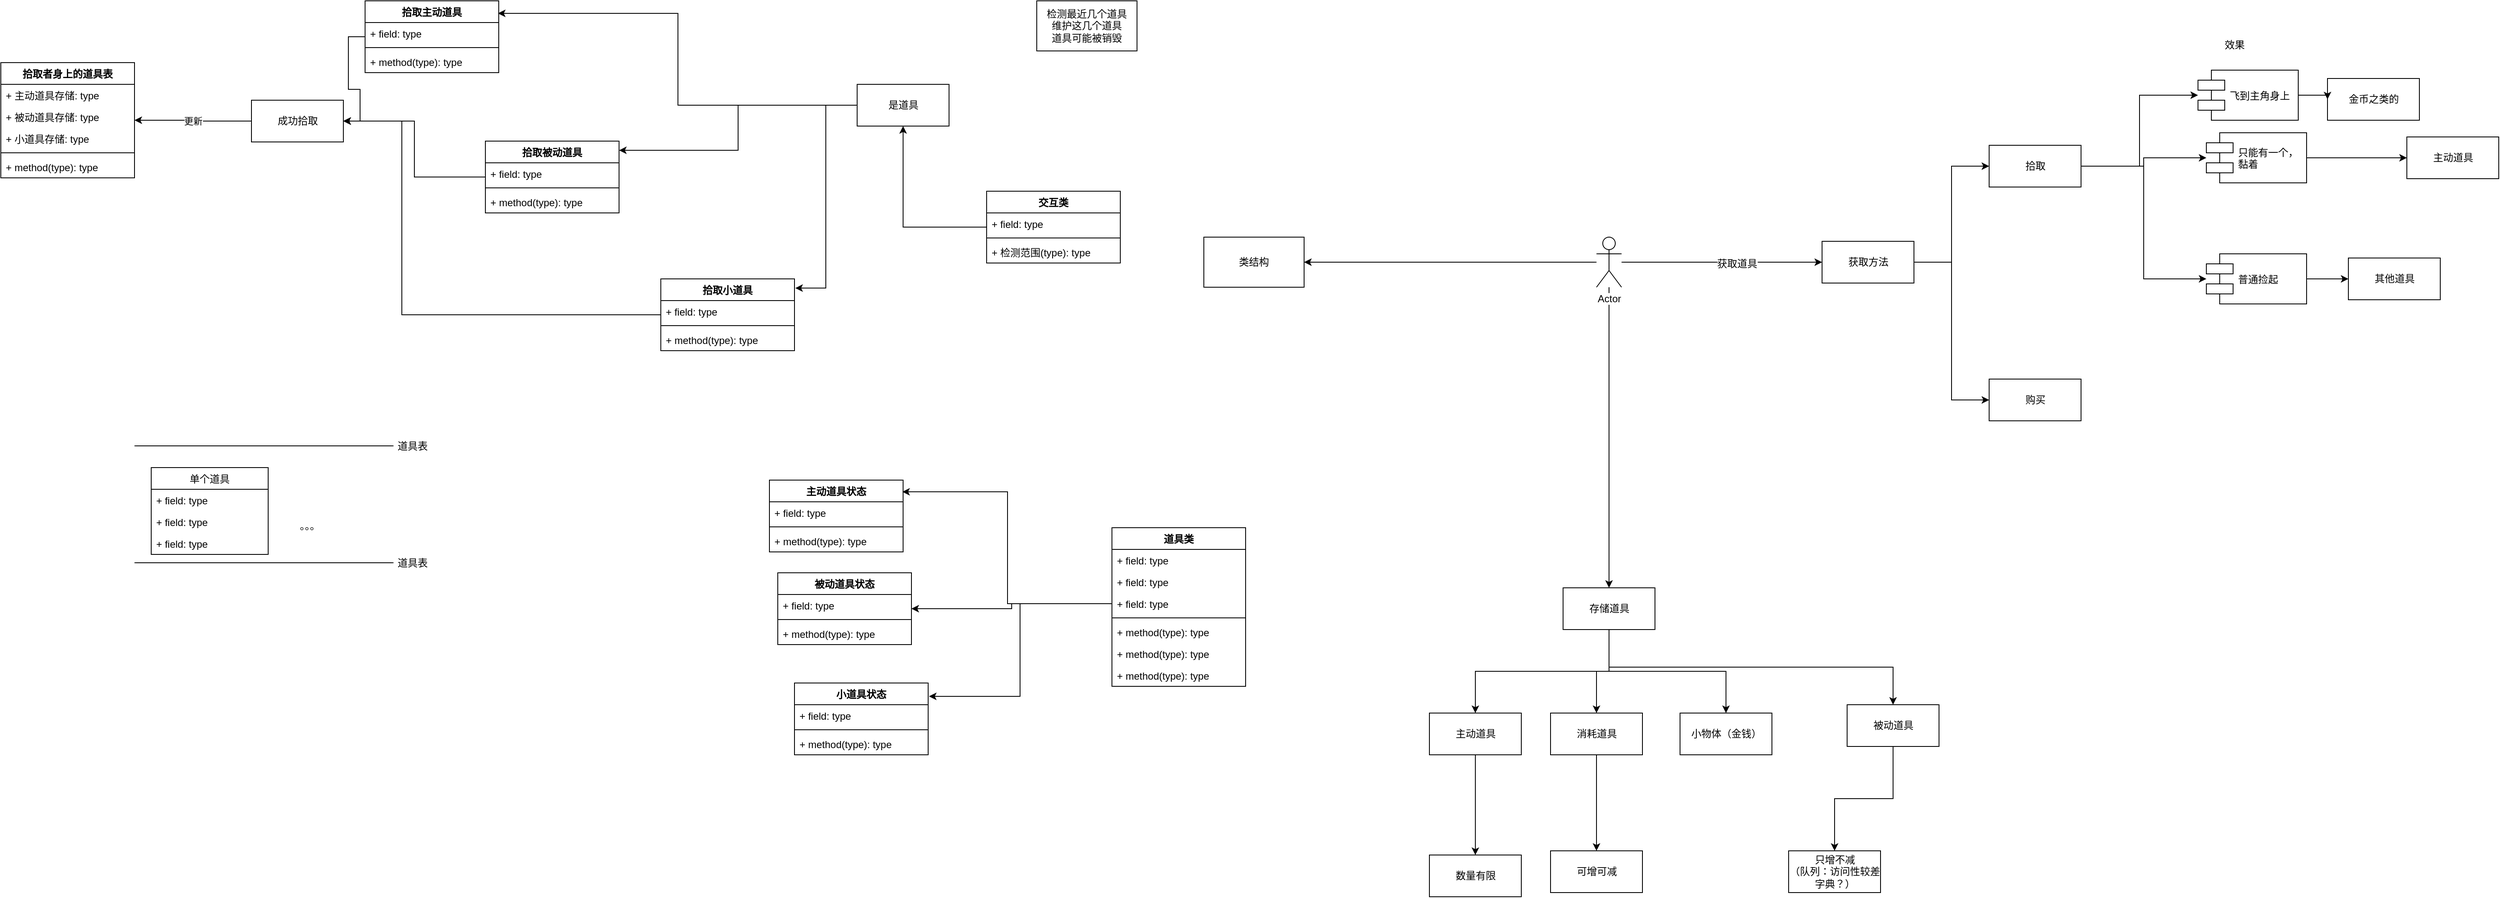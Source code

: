 <mxfile pages="1" version="11.2.5" type="github"><diagram id="1CyYwqPj2Uanq5HwfbDJ" name="Page-1"><mxGraphModel dx="3076" dy="796" grid="1" gridSize="10" guides="1" tooltips="1" connect="1" arrows="1" fold="1" page="1" pageScale="1" pageWidth="827" pageHeight="1169" math="0" shadow="0"><root><mxCell id="0"/><mxCell id="1" parent="0"/><mxCell id="scXNileeY9ZBDkVNgkFm-2" style="edgeStyle=orthogonalEdgeStyle;rounded=0;orthogonalLoop=1;jettySize=auto;html=1;" parent="1" source="scXNileeY9ZBDkVNgkFm-1" edge="1"><mxGeometry relative="1" as="geometry"><mxPoint x="580" y="360" as="targetPoint"/></mxGeometry></mxCell><mxCell id="scXNileeY9ZBDkVNgkFm-3" value="获取道具" style="text;html=1;resizable=0;points=[];align=center;verticalAlign=middle;labelBackgroundColor=#ffffff;" parent="scXNileeY9ZBDkVNgkFm-2" vertex="1" connectable="0"><mxGeometry x="0.151" y="-1" relative="1" as="geometry"><mxPoint as="offset"/></mxGeometry></mxCell><mxCell id="dK4WZT7fEUcpt3XBPK-D-4" style="edgeStyle=orthogonalEdgeStyle;rounded=0;orthogonalLoop=1;jettySize=auto;html=1;" parent="1" source="scXNileeY9ZBDkVNgkFm-1" target="dK4WZT7fEUcpt3XBPK-D-5" edge="1"><mxGeometry relative="1" as="geometry"><mxPoint x="325" y="720" as="targetPoint"/></mxGeometry></mxCell><mxCell id="EP_M278tGdxs64xBZr4z-5" style="edgeStyle=orthogonalEdgeStyle;rounded=0;orthogonalLoop=1;jettySize=auto;html=1;" parent="1" source="scXNileeY9ZBDkVNgkFm-1" target="EP_M278tGdxs64xBZr4z-6" edge="1"><mxGeometry relative="1" as="geometry"><mxPoint x="-70" y="360" as="targetPoint"/></mxGeometry></mxCell><mxCell id="scXNileeY9ZBDkVNgkFm-1" value="Actor" style="shape=umlActor;verticalLabelPosition=bottom;labelBackgroundColor=#ffffff;verticalAlign=top;html=1;" parent="1" vertex="1"><mxGeometry x="310" y="330" width="30" height="60" as="geometry"/></mxCell><mxCell id="scXNileeY9ZBDkVNgkFm-4" value="主动道具" style="html=1;" parent="1" vertex="1"><mxGeometry x="1280" y="210" width="110" height="50" as="geometry"/></mxCell><mxCell id="scXNileeY9ZBDkVNgkFm-5" value="金币之类的" style="html=1;" parent="1" vertex="1"><mxGeometry x="1185" y="140" width="110" height="50" as="geometry"/></mxCell><mxCell id="scXNileeY9ZBDkVNgkFm-6" value="其他道具" style="html=1;" parent="1" vertex="1"><mxGeometry x="1210" y="355" width="110" height="50" as="geometry"/></mxCell><mxCell id="scXNileeY9ZBDkVNgkFm-13" style="edgeStyle=orthogonalEdgeStyle;rounded=0;orthogonalLoop=1;jettySize=auto;html=1;exitX=1;exitY=0.5;exitDx=0;exitDy=0;entryX=0;entryY=0.5;entryDx=0;entryDy=0;" parent="1" source="scXNileeY9ZBDkVNgkFm-7" target="scXNileeY9ZBDkVNgkFm-12" edge="1"><mxGeometry relative="1" as="geometry"/></mxCell><mxCell id="scXNileeY9ZBDkVNgkFm-28" style="edgeStyle=orthogonalEdgeStyle;rounded=0;orthogonalLoop=1;jettySize=auto;html=1;exitX=1;exitY=0.5;exitDx=0;exitDy=0;entryX=0;entryY=0.5;entryDx=0;entryDy=0;" parent="1" source="scXNileeY9ZBDkVNgkFm-7" target="scXNileeY9ZBDkVNgkFm-14" edge="1"><mxGeometry relative="1" as="geometry"/></mxCell><mxCell id="scXNileeY9ZBDkVNgkFm-7" value="获取方法" style="html=1;" parent="1" vertex="1"><mxGeometry x="580" y="335" width="110" height="50" as="geometry"/></mxCell><mxCell id="scXNileeY9ZBDkVNgkFm-16" style="edgeStyle=orthogonalEdgeStyle;rounded=0;orthogonalLoop=1;jettySize=auto;html=1;exitX=1;exitY=0.5;exitDx=0;exitDy=0;entryX=0;entryY=0.5;entryDx=0;entryDy=0;" parent="1" source="scXNileeY9ZBDkVNgkFm-21" target="scXNileeY9ZBDkVNgkFm-5" edge="1"><mxGeometry relative="1" as="geometry"/></mxCell><mxCell id="scXNileeY9ZBDkVNgkFm-17" style="edgeStyle=orthogonalEdgeStyle;rounded=0;orthogonalLoop=1;jettySize=auto;html=1;exitX=1;exitY=0.5;exitDx=0;exitDy=0;entryX=0;entryY=0.5;entryDx=0;entryDy=0;" parent="1" source="scXNileeY9ZBDkVNgkFm-24" target="scXNileeY9ZBDkVNgkFm-4" edge="1"><mxGeometry relative="1" as="geometry"/></mxCell><mxCell id="scXNileeY9ZBDkVNgkFm-18" style="edgeStyle=orthogonalEdgeStyle;rounded=0;orthogonalLoop=1;jettySize=auto;html=1;exitX=1;exitY=0.5;exitDx=0;exitDy=0;entryX=0;entryY=0.5;entryDx=0;entryDy=0;" parent="1" source="scXNileeY9ZBDkVNgkFm-26" target="scXNileeY9ZBDkVNgkFm-6" edge="1"><mxGeometry relative="1" as="geometry"/></mxCell><mxCell id="scXNileeY9ZBDkVNgkFm-12" value="拾取" style="html=1;" parent="1" vertex="1"><mxGeometry x="780" y="220" width="110" height="50" as="geometry"/></mxCell><mxCell id="scXNileeY9ZBDkVNgkFm-14" value="购买" style="html=1;" parent="1" vertex="1"><mxGeometry x="780" y="500" width="110" height="50" as="geometry"/></mxCell><mxCell id="scXNileeY9ZBDkVNgkFm-21" value="飞到主角身上" style="shape=component;align=left;spacingLeft=36;" parent="1" vertex="1"><mxGeometry x="1030" y="130" width="120" height="60" as="geometry"/></mxCell><mxCell id="scXNileeY9ZBDkVNgkFm-22" style="edgeStyle=orthogonalEdgeStyle;rounded=0;orthogonalLoop=1;jettySize=auto;html=1;exitX=1;exitY=0.5;exitDx=0;exitDy=0;entryX=0;entryY=0.5;entryDx=0;entryDy=0;" parent="1" source="scXNileeY9ZBDkVNgkFm-12" target="scXNileeY9ZBDkVNgkFm-21" edge="1"><mxGeometry relative="1" as="geometry"><mxPoint x="889.862" y="244.793" as="sourcePoint"/><mxPoint x="1185.034" y="164.793" as="targetPoint"/></mxGeometry></mxCell><mxCell id="scXNileeY9ZBDkVNgkFm-23" value="效果" style="text;html=1;resizable=0;points=[];autosize=1;align=left;verticalAlign=top;spacingTop=-4;" parent="1" vertex="1"><mxGeometry x="1060" y="90" width="40" height="20" as="geometry"/></mxCell><mxCell id="scXNileeY9ZBDkVNgkFm-24" value="只能有一个，&#10;黏着" style="shape=component;align=left;spacingLeft=36;" parent="1" vertex="1"><mxGeometry x="1040" y="205" width="120" height="60" as="geometry"/></mxCell><mxCell id="scXNileeY9ZBDkVNgkFm-25" style="edgeStyle=orthogonalEdgeStyle;rounded=0;orthogonalLoop=1;jettySize=auto;html=1;exitX=1;exitY=0.5;exitDx=0;exitDy=0;entryX=0;entryY=0.5;entryDx=0;entryDy=0;" parent="1" source="scXNileeY9ZBDkVNgkFm-12" target="scXNileeY9ZBDkVNgkFm-24" edge="1"><mxGeometry relative="1" as="geometry"><mxPoint x="889.862" y="244.793" as="sourcePoint"/><mxPoint x="1185.034" y="235.138" as="targetPoint"/></mxGeometry></mxCell><mxCell id="scXNileeY9ZBDkVNgkFm-26" value="普通捡起" style="shape=component;align=left;spacingLeft=36;" parent="1" vertex="1"><mxGeometry x="1040" y="350" width="120" height="60" as="geometry"/></mxCell><mxCell id="scXNileeY9ZBDkVNgkFm-27" style="edgeStyle=orthogonalEdgeStyle;rounded=0;orthogonalLoop=1;jettySize=auto;html=1;exitX=1;exitY=0.5;exitDx=0;exitDy=0;entryX=0;entryY=0.5;entryDx=0;entryDy=0;" parent="1" source="scXNileeY9ZBDkVNgkFm-12" target="scXNileeY9ZBDkVNgkFm-26" edge="1"><mxGeometry relative="1" as="geometry"><mxPoint x="889.862" y="244.793" as="sourcePoint"/><mxPoint x="1185.034" y="304.793" as="targetPoint"/></mxGeometry></mxCell><mxCell id="EP_M278tGdxs64xBZr4z-1" style="edgeStyle=orthogonalEdgeStyle;rounded=0;orthogonalLoop=1;jettySize=auto;html=1;exitX=0.5;exitY=1;exitDx=0;exitDy=0;" parent="1" source="dK4WZT7fEUcpt3XBPK-D-5" target="dK4WZT7fEUcpt3XBPK-D-7" edge="1"><mxGeometry relative="1" as="geometry"/></mxCell><mxCell id="EP_M278tGdxs64xBZr4z-2" style="edgeStyle=orthogonalEdgeStyle;rounded=0;orthogonalLoop=1;jettySize=auto;html=1;exitX=0.5;exitY=1;exitDx=0;exitDy=0;" parent="1" source="dK4WZT7fEUcpt3XBPK-D-5" target="dK4WZT7fEUcpt3XBPK-D-8" edge="1"><mxGeometry relative="1" as="geometry"/></mxCell><mxCell id="EP_M278tGdxs64xBZr4z-3" style="edgeStyle=orthogonalEdgeStyle;rounded=0;orthogonalLoop=1;jettySize=auto;html=1;exitX=0.5;exitY=1;exitDx=0;exitDy=0;" parent="1" source="dK4WZT7fEUcpt3XBPK-D-5" target="dK4WZT7fEUcpt3XBPK-D-9" edge="1"><mxGeometry relative="1" as="geometry"/></mxCell><mxCell id="EP_M278tGdxs64xBZr4z-4" style="edgeStyle=orthogonalEdgeStyle;rounded=0;orthogonalLoop=1;jettySize=auto;html=1;exitX=0.5;exitY=1;exitDx=0;exitDy=0;" parent="1" source="dK4WZT7fEUcpt3XBPK-D-5" target="dK4WZT7fEUcpt3XBPK-D-6" edge="1"><mxGeometry relative="1" as="geometry"/></mxCell><mxCell id="dK4WZT7fEUcpt3XBPK-D-5" value="存储道具" style="html=1;" parent="1" vertex="1"><mxGeometry x="270" y="750" width="110" height="50" as="geometry"/></mxCell><mxCell id="dK4WZT7fEUcpt3XBPK-D-15" style="edgeStyle=orthogonalEdgeStyle;rounded=0;orthogonalLoop=1;jettySize=auto;html=1;exitX=0.5;exitY=1;exitDx=0;exitDy=0;" parent="1" source="dK4WZT7fEUcpt3XBPK-D-6" target="dK4WZT7fEUcpt3XBPK-D-12" edge="1"><mxGeometry relative="1" as="geometry"/></mxCell><mxCell id="dK4WZT7fEUcpt3XBPK-D-6" value="被动道具" style="html=1;" parent="1" vertex="1"><mxGeometry x="610" y="890" width="110" height="50" as="geometry"/></mxCell><mxCell id="dK4WZT7fEUcpt3XBPK-D-14" style="edgeStyle=orthogonalEdgeStyle;rounded=0;orthogonalLoop=1;jettySize=auto;html=1;exitX=0.5;exitY=1;exitDx=0;exitDy=0;" parent="1" source="dK4WZT7fEUcpt3XBPK-D-7" target="dK4WZT7fEUcpt3XBPK-D-13" edge="1"><mxGeometry relative="1" as="geometry"/></mxCell><mxCell id="dK4WZT7fEUcpt3XBPK-D-7" value="主动道具" style="html=1;" parent="1" vertex="1"><mxGeometry x="110" y="900" width="110" height="50" as="geometry"/></mxCell><mxCell id="dK4WZT7fEUcpt3XBPK-D-10" style="edgeStyle=orthogonalEdgeStyle;rounded=0;orthogonalLoop=1;jettySize=auto;html=1;exitX=0.5;exitY=1;exitDx=0;exitDy=0;" parent="1" source="dK4WZT7fEUcpt3XBPK-D-8" target="dK4WZT7fEUcpt3XBPK-D-11" edge="1"><mxGeometry relative="1" as="geometry"><mxPoint x="310" y="1060" as="targetPoint"/></mxGeometry></mxCell><mxCell id="dK4WZT7fEUcpt3XBPK-D-8" value="消耗道具" style="html=1;" parent="1" vertex="1"><mxGeometry x="255" y="900" width="110" height="50" as="geometry"/></mxCell><mxCell id="dK4WZT7fEUcpt3XBPK-D-9" value="小物体（金钱）" style="html=1;" parent="1" vertex="1"><mxGeometry x="410" y="900" width="110" height="50" as="geometry"/></mxCell><mxCell id="dK4WZT7fEUcpt3XBPK-D-11" value="可增可减" style="html=1;" parent="1" vertex="1"><mxGeometry x="255" y="1065" width="110" height="50" as="geometry"/></mxCell><mxCell id="dK4WZT7fEUcpt3XBPK-D-12" value="只增不减&lt;br&gt;（队列：访问性较差&lt;br&gt;字典？）" style="html=1;" parent="1" vertex="1"><mxGeometry x="540" y="1065" width="110" height="50" as="geometry"/></mxCell><mxCell id="dK4WZT7fEUcpt3XBPK-D-13" value="数量有限" style="html=1;" parent="1" vertex="1"><mxGeometry x="110" y="1070" width="110" height="50" as="geometry"/></mxCell><mxCell id="EP_M278tGdxs64xBZr4z-6" value="类结构" style="rounded=0;whiteSpace=wrap;html=1;" parent="1" vertex="1"><mxGeometry x="-160" y="330" width="120" height="60" as="geometry"/></mxCell><mxCell id="EP_M278tGdxs64xBZr4z-71" style="edgeStyle=orthogonalEdgeStyle;rounded=0;orthogonalLoop=1;jettySize=auto;html=1;" parent="1" source="EP_M278tGdxs64xBZr4z-7" target="EP_M278tGdxs64xBZr4z-70" edge="1"><mxGeometry relative="1" as="geometry"/></mxCell><mxCell id="EP_M278tGdxs64xBZr4z-7" value="交互类" style="swimlane;fontStyle=1;align=center;verticalAlign=top;childLayout=stackLayout;horizontal=1;startSize=26;horizontalStack=0;resizeParent=1;resizeParentMax=0;resizeLast=0;collapsible=1;marginBottom=0;" parent="1" vertex="1"><mxGeometry x="-420" y="275" width="160" height="86" as="geometry"/></mxCell><mxCell id="EP_M278tGdxs64xBZr4z-8" value="+ field: type" style="text;strokeColor=none;fillColor=none;align=left;verticalAlign=top;spacingLeft=4;spacingRight=4;overflow=hidden;rotatable=0;points=[[0,0.5],[1,0.5]];portConstraint=eastwest;" parent="EP_M278tGdxs64xBZr4z-7" vertex="1"><mxGeometry y="26" width="160" height="26" as="geometry"/></mxCell><mxCell id="EP_M278tGdxs64xBZr4z-9" value="" style="line;strokeWidth=1;fillColor=none;align=left;verticalAlign=middle;spacingTop=-1;spacingLeft=3;spacingRight=3;rotatable=0;labelPosition=right;points=[];portConstraint=eastwest;" parent="EP_M278tGdxs64xBZr4z-7" vertex="1"><mxGeometry y="52" width="160" height="8" as="geometry"/></mxCell><mxCell id="EP_M278tGdxs64xBZr4z-10" value="+ 检测范围(type): type" style="text;strokeColor=none;fillColor=none;align=left;verticalAlign=top;spacingLeft=4;spacingRight=4;overflow=hidden;rotatable=0;points=[[0,0.5],[1,0.5]];portConstraint=eastwest;" parent="EP_M278tGdxs64xBZr4z-7" vertex="1"><mxGeometry y="60" width="160" height="26" as="geometry"/></mxCell><mxCell id="EP_M278tGdxs64xBZr4z-11" value="道具类" style="swimlane;fontStyle=1;align=center;verticalAlign=top;childLayout=stackLayout;horizontal=1;startSize=26;horizontalStack=0;resizeParent=1;resizeParentMax=0;resizeLast=0;collapsible=1;marginBottom=0;" parent="1" vertex="1"><mxGeometry x="-270" y="678" width="160" height="190" as="geometry"/></mxCell><mxCell id="EP_M278tGdxs64xBZr4z-12" value="+ field: type" style="text;strokeColor=none;fillColor=none;align=left;verticalAlign=top;spacingLeft=4;spacingRight=4;overflow=hidden;rotatable=0;points=[[0,0.5],[1,0.5]];portConstraint=eastwest;" parent="EP_M278tGdxs64xBZr4z-11" vertex="1"><mxGeometry y="26" width="160" height="26" as="geometry"/></mxCell><mxCell id="EP_M278tGdxs64xBZr4z-21" value="+ field: type" style="text;strokeColor=none;fillColor=none;align=left;verticalAlign=top;spacingLeft=4;spacingRight=4;overflow=hidden;rotatable=0;points=[[0,0.5],[1,0.5]];portConstraint=eastwest;" parent="EP_M278tGdxs64xBZr4z-11" vertex="1"><mxGeometry y="52" width="160" height="26" as="geometry"/></mxCell><mxCell id="EP_M278tGdxs64xBZr4z-22" value="+ field: type" style="text;strokeColor=none;fillColor=none;align=left;verticalAlign=top;spacingLeft=4;spacingRight=4;overflow=hidden;rotatable=0;points=[[0,0.5],[1,0.5]];portConstraint=eastwest;" parent="EP_M278tGdxs64xBZr4z-11" vertex="1"><mxGeometry y="78" width="160" height="26" as="geometry"/></mxCell><mxCell id="EP_M278tGdxs64xBZr4z-13" value="" style="line;strokeWidth=1;fillColor=none;align=left;verticalAlign=middle;spacingTop=-1;spacingLeft=3;spacingRight=3;rotatable=0;labelPosition=right;points=[];portConstraint=eastwest;" parent="EP_M278tGdxs64xBZr4z-11" vertex="1"><mxGeometry y="104" width="160" height="8" as="geometry"/></mxCell><mxCell id="EP_M278tGdxs64xBZr4z-14" value="+ method(type): type" style="text;strokeColor=none;fillColor=none;align=left;verticalAlign=top;spacingLeft=4;spacingRight=4;overflow=hidden;rotatable=0;points=[[0,0.5],[1,0.5]];portConstraint=eastwest;" parent="EP_M278tGdxs64xBZr4z-11" vertex="1"><mxGeometry y="112" width="160" height="26" as="geometry"/></mxCell><mxCell id="EP_M278tGdxs64xBZr4z-18" value="+ method(type): type" style="text;strokeColor=none;fillColor=none;align=left;verticalAlign=top;spacingLeft=4;spacingRight=4;overflow=hidden;rotatable=0;points=[[0,0.5],[1,0.5]];portConstraint=eastwest;" parent="EP_M278tGdxs64xBZr4z-11" vertex="1"><mxGeometry y="138" width="160" height="26" as="geometry"/></mxCell><mxCell id="EP_M278tGdxs64xBZr4z-19" value="+ method(type): type" style="text;strokeColor=none;fillColor=none;align=left;verticalAlign=top;spacingLeft=4;spacingRight=4;overflow=hidden;rotatable=0;points=[[0,0.5],[1,0.5]];portConstraint=eastwest;" parent="EP_M278tGdxs64xBZr4z-11" vertex="1"><mxGeometry y="164" width="160" height="26" as="geometry"/></mxCell><mxCell id="EP_M278tGdxs64xBZr4z-23" value="单个道具" style="swimlane;fontStyle=0;childLayout=stackLayout;horizontal=1;startSize=26;fillColor=none;horizontalStack=0;resizeParent=1;resizeParentMax=0;resizeLast=0;collapsible=1;marginBottom=0;" parent="1" vertex="1"><mxGeometry x="-1420" y="606" width="140" height="104" as="geometry"/></mxCell><mxCell id="EP_M278tGdxs64xBZr4z-24" value="+ field: type" style="text;strokeColor=none;fillColor=none;align=left;verticalAlign=top;spacingLeft=4;spacingRight=4;overflow=hidden;rotatable=0;points=[[0,0.5],[1,0.5]];portConstraint=eastwest;" parent="EP_M278tGdxs64xBZr4z-23" vertex="1"><mxGeometry y="26" width="140" height="26" as="geometry"/></mxCell><mxCell id="EP_M278tGdxs64xBZr4z-25" value="+ field: type" style="text;strokeColor=none;fillColor=none;align=left;verticalAlign=top;spacingLeft=4;spacingRight=4;overflow=hidden;rotatable=0;points=[[0,0.5],[1,0.5]];portConstraint=eastwest;" parent="EP_M278tGdxs64xBZr4z-23" vertex="1"><mxGeometry y="52" width="140" height="26" as="geometry"/></mxCell><mxCell id="EP_M278tGdxs64xBZr4z-26" value="+ field: type" style="text;strokeColor=none;fillColor=none;align=left;verticalAlign=top;spacingLeft=4;spacingRight=4;overflow=hidden;rotatable=0;points=[[0,0.5],[1,0.5]];portConstraint=eastwest;" parent="EP_M278tGdxs64xBZr4z-23" vertex="1"><mxGeometry y="78" width="140" height="26" as="geometry"/></mxCell><mxCell id="EP_M278tGdxs64xBZr4z-27" value="。。。&lt;br&gt;" style="text;html=1;resizable=0;points=[];autosize=1;align=left;verticalAlign=top;spacingTop=-4;" parent="1" vertex="1"><mxGeometry x="-1244" y="666" width="50" height="20" as="geometry"/></mxCell><mxCell id="EP_M278tGdxs64xBZr4z-29" value="道具表" style="line;strokeWidth=1;fillColor=none;align=left;verticalAlign=middle;spacingTop=-1;spacingLeft=3;spacingRight=3;rotatable=0;labelPosition=right;points=[];portConstraint=eastwest;" parent="1" vertex="1"><mxGeometry x="-1440" y="576" width="310" height="8" as="geometry"/></mxCell><mxCell id="EP_M278tGdxs64xBZr4z-88" style="edgeStyle=orthogonalEdgeStyle;rounded=0;orthogonalLoop=1;jettySize=auto;html=1;entryX=1;entryY=0.5;entryDx=0;entryDy=0;" parent="1" source="EP_M278tGdxs64xBZr4z-30" target="EP_M278tGdxs64xBZr4z-85" edge="1"><mxGeometry relative="1" as="geometry"/></mxCell><mxCell id="EP_M278tGdxs64xBZr4z-30" value="拾取主动道具" style="swimlane;fontStyle=1;align=center;verticalAlign=top;childLayout=stackLayout;horizontal=1;startSize=26;horizontalStack=0;resizeParent=1;resizeParentMax=0;resizeLast=0;collapsible=1;marginBottom=0;" parent="1" vertex="1"><mxGeometry x="-1164" y="47" width="160" height="86" as="geometry"/></mxCell><mxCell id="EP_M278tGdxs64xBZr4z-31" value="+ field: type" style="text;strokeColor=none;fillColor=none;align=left;verticalAlign=top;spacingLeft=4;spacingRight=4;overflow=hidden;rotatable=0;points=[[0,0.5],[1,0.5]];portConstraint=eastwest;" parent="EP_M278tGdxs64xBZr4z-30" vertex="1"><mxGeometry y="26" width="160" height="26" as="geometry"/></mxCell><mxCell id="EP_M278tGdxs64xBZr4z-32" value="" style="line;strokeWidth=1;fillColor=none;align=left;verticalAlign=middle;spacingTop=-1;spacingLeft=3;spacingRight=3;rotatable=0;labelPosition=right;points=[];portConstraint=eastwest;" parent="EP_M278tGdxs64xBZr4z-30" vertex="1"><mxGeometry y="52" width="160" height="8" as="geometry"/></mxCell><mxCell id="EP_M278tGdxs64xBZr4z-33" value="+ method(type): type" style="text;strokeColor=none;fillColor=none;align=left;verticalAlign=top;spacingLeft=4;spacingRight=4;overflow=hidden;rotatable=0;points=[[0,0.5],[1,0.5]];portConstraint=eastwest;" parent="EP_M278tGdxs64xBZr4z-30" vertex="1"><mxGeometry y="60" width="160" height="26" as="geometry"/></mxCell><mxCell id="EP_M278tGdxs64xBZr4z-89" style="edgeStyle=orthogonalEdgeStyle;rounded=0;orthogonalLoop=1;jettySize=auto;html=1;entryX=1;entryY=0.5;entryDx=0;entryDy=0;" parent="1" source="EP_M278tGdxs64xBZr4z-34" target="EP_M278tGdxs64xBZr4z-85" edge="1"><mxGeometry relative="1" as="geometry"/></mxCell><mxCell id="EP_M278tGdxs64xBZr4z-34" value="拾取被动道具" style="swimlane;fontStyle=1;align=center;verticalAlign=top;childLayout=stackLayout;horizontal=1;startSize=26;horizontalStack=0;resizeParent=1;resizeParentMax=0;resizeLast=0;collapsible=1;marginBottom=0;" parent="1" vertex="1"><mxGeometry x="-1020" y="215" width="160" height="86" as="geometry"/></mxCell><mxCell id="EP_M278tGdxs64xBZr4z-35" value="+ field: type" style="text;strokeColor=none;fillColor=none;align=left;verticalAlign=top;spacingLeft=4;spacingRight=4;overflow=hidden;rotatable=0;points=[[0,0.5],[1,0.5]];portConstraint=eastwest;" parent="EP_M278tGdxs64xBZr4z-34" vertex="1"><mxGeometry y="26" width="160" height="26" as="geometry"/></mxCell><mxCell id="EP_M278tGdxs64xBZr4z-36" value="" style="line;strokeWidth=1;fillColor=none;align=left;verticalAlign=middle;spacingTop=-1;spacingLeft=3;spacingRight=3;rotatable=0;labelPosition=right;points=[];portConstraint=eastwest;" parent="EP_M278tGdxs64xBZr4z-34" vertex="1"><mxGeometry y="52" width="160" height="8" as="geometry"/></mxCell><mxCell id="EP_M278tGdxs64xBZr4z-37" value="+ method(type): type" style="text;strokeColor=none;fillColor=none;align=left;verticalAlign=top;spacingLeft=4;spacingRight=4;overflow=hidden;rotatable=0;points=[[0,0.5],[1,0.5]];portConstraint=eastwest;" parent="EP_M278tGdxs64xBZr4z-34" vertex="1"><mxGeometry y="60" width="160" height="26" as="geometry"/></mxCell><mxCell id="EP_M278tGdxs64xBZr4z-90" style="edgeStyle=orthogonalEdgeStyle;rounded=0;orthogonalLoop=1;jettySize=auto;html=1;entryX=1;entryY=0.5;entryDx=0;entryDy=0;" parent="1" source="EP_M278tGdxs64xBZr4z-38" target="EP_M278tGdxs64xBZr4z-85" edge="1"><mxGeometry relative="1" as="geometry"><Array as="points"><mxPoint x="-1120" y="423"/><mxPoint x="-1120" y="191"/></Array></mxGeometry></mxCell><mxCell id="EP_M278tGdxs64xBZr4z-38" value="拾取小道具" style="swimlane;fontStyle=1;align=center;verticalAlign=top;childLayout=stackLayout;horizontal=1;startSize=26;horizontalStack=0;resizeParent=1;resizeParentMax=0;resizeLast=0;collapsible=1;marginBottom=0;" parent="1" vertex="1"><mxGeometry x="-810" y="380" width="160" height="86" as="geometry"/></mxCell><mxCell id="EP_M278tGdxs64xBZr4z-39" value="+ field: type" style="text;strokeColor=none;fillColor=none;align=left;verticalAlign=top;spacingLeft=4;spacingRight=4;overflow=hidden;rotatable=0;points=[[0,0.5],[1,0.5]];portConstraint=eastwest;" parent="EP_M278tGdxs64xBZr4z-38" vertex="1"><mxGeometry y="26" width="160" height="26" as="geometry"/></mxCell><mxCell id="EP_M278tGdxs64xBZr4z-40" value="" style="line;strokeWidth=1;fillColor=none;align=left;verticalAlign=middle;spacingTop=-1;spacingLeft=3;spacingRight=3;rotatable=0;labelPosition=right;points=[];portConstraint=eastwest;" parent="EP_M278tGdxs64xBZr4z-38" vertex="1"><mxGeometry y="52" width="160" height="8" as="geometry"/></mxCell><mxCell id="EP_M278tGdxs64xBZr4z-41" value="+ method(type): type" style="text;strokeColor=none;fillColor=none;align=left;verticalAlign=top;spacingLeft=4;spacingRight=4;overflow=hidden;rotatable=0;points=[[0,0.5],[1,0.5]];portConstraint=eastwest;" parent="EP_M278tGdxs64xBZr4z-38" vertex="1"><mxGeometry y="60" width="160" height="26" as="geometry"/></mxCell><mxCell id="EP_M278tGdxs64xBZr4z-44" value="拾取者身上的道具表" style="swimlane;fontStyle=1;align=center;verticalAlign=top;childLayout=stackLayout;horizontal=1;startSize=26;horizontalStack=0;resizeParent=1;resizeParentMax=0;resizeLast=0;collapsible=1;marginBottom=0;" parent="1" vertex="1"><mxGeometry x="-1600" y="121" width="160" height="138" as="geometry"/></mxCell><mxCell id="EP_M278tGdxs64xBZr4z-45" value="+ 主动道具存储: type" style="text;strokeColor=none;fillColor=none;align=left;verticalAlign=top;spacingLeft=4;spacingRight=4;overflow=hidden;rotatable=0;points=[[0,0.5],[1,0.5]];portConstraint=eastwest;" parent="EP_M278tGdxs64xBZr4z-44" vertex="1"><mxGeometry y="26" width="160" height="26" as="geometry"/></mxCell><mxCell id="EP_M278tGdxs64xBZr4z-52" value="+ 被动道具存储: type" style="text;strokeColor=none;fillColor=none;align=left;verticalAlign=top;spacingLeft=4;spacingRight=4;overflow=hidden;rotatable=0;points=[[0,0.5],[1,0.5]];portConstraint=eastwest;" parent="EP_M278tGdxs64xBZr4z-44" vertex="1"><mxGeometry y="52" width="160" height="26" as="geometry"/></mxCell><mxCell id="EP_M278tGdxs64xBZr4z-53" value="+ 小道具存储: type" style="text;strokeColor=none;fillColor=none;align=left;verticalAlign=top;spacingLeft=4;spacingRight=4;overflow=hidden;rotatable=0;points=[[0,0.5],[1,0.5]];portConstraint=eastwest;" parent="EP_M278tGdxs64xBZr4z-44" vertex="1"><mxGeometry y="78" width="160" height="26" as="geometry"/></mxCell><mxCell id="EP_M278tGdxs64xBZr4z-46" value="" style="line;strokeWidth=1;fillColor=none;align=left;verticalAlign=middle;spacingTop=-1;spacingLeft=3;spacingRight=3;rotatable=0;labelPosition=right;points=[];portConstraint=eastwest;" parent="EP_M278tGdxs64xBZr4z-44" vertex="1"><mxGeometry y="104" width="160" height="8" as="geometry"/></mxCell><mxCell id="EP_M278tGdxs64xBZr4z-47" value="+ method(type): type" style="text;strokeColor=none;fillColor=none;align=left;verticalAlign=top;spacingLeft=4;spacingRight=4;overflow=hidden;rotatable=0;points=[[0,0.5],[1,0.5]];portConstraint=eastwest;" parent="EP_M278tGdxs64xBZr4z-44" vertex="1"><mxGeometry y="112" width="160" height="26" as="geometry"/></mxCell><mxCell id="EP_M278tGdxs64xBZr4z-54" value="主动道具状态" style="swimlane;fontStyle=1;align=center;verticalAlign=top;childLayout=stackLayout;horizontal=1;startSize=26;horizontalStack=0;resizeParent=1;resizeParentMax=0;resizeLast=0;collapsible=1;marginBottom=0;" parent="1" vertex="1"><mxGeometry x="-680" y="621" width="160" height="86" as="geometry"/></mxCell><mxCell id="EP_M278tGdxs64xBZr4z-55" value="+ field: type" style="text;strokeColor=none;fillColor=none;align=left;verticalAlign=top;spacingLeft=4;spacingRight=4;overflow=hidden;rotatable=0;points=[[0,0.5],[1,0.5]];portConstraint=eastwest;" parent="EP_M278tGdxs64xBZr4z-54" vertex="1"><mxGeometry y="26" width="160" height="26" as="geometry"/></mxCell><mxCell id="EP_M278tGdxs64xBZr4z-56" value="" style="line;strokeWidth=1;fillColor=none;align=left;verticalAlign=middle;spacingTop=-1;spacingLeft=3;spacingRight=3;rotatable=0;labelPosition=right;points=[];portConstraint=eastwest;" parent="EP_M278tGdxs64xBZr4z-54" vertex="1"><mxGeometry y="52" width="160" height="8" as="geometry"/></mxCell><mxCell id="EP_M278tGdxs64xBZr4z-57" value="+ method(type): type" style="text;strokeColor=none;fillColor=none;align=left;verticalAlign=top;spacingLeft=4;spacingRight=4;overflow=hidden;rotatable=0;points=[[0,0.5],[1,0.5]];portConstraint=eastwest;" parent="EP_M278tGdxs64xBZr4z-54" vertex="1"><mxGeometry y="60" width="160" height="26" as="geometry"/></mxCell><mxCell id="EP_M278tGdxs64xBZr4z-58" value="被动道具状态" style="swimlane;fontStyle=1;align=center;verticalAlign=top;childLayout=stackLayout;horizontal=1;startSize=26;horizontalStack=0;resizeParent=1;resizeParentMax=0;resizeLast=0;collapsible=1;marginBottom=0;" parent="1" vertex="1"><mxGeometry x="-670" y="732" width="160" height="86" as="geometry"/></mxCell><mxCell id="EP_M278tGdxs64xBZr4z-59" value="+ field: type" style="text;strokeColor=none;fillColor=none;align=left;verticalAlign=top;spacingLeft=4;spacingRight=4;overflow=hidden;rotatable=0;points=[[0,0.5],[1,0.5]];portConstraint=eastwest;" parent="EP_M278tGdxs64xBZr4z-58" vertex="1"><mxGeometry y="26" width="160" height="26" as="geometry"/></mxCell><mxCell id="EP_M278tGdxs64xBZr4z-60" value="" style="line;strokeWidth=1;fillColor=none;align=left;verticalAlign=middle;spacingTop=-1;spacingLeft=3;spacingRight=3;rotatable=0;labelPosition=right;points=[];portConstraint=eastwest;" parent="EP_M278tGdxs64xBZr4z-58" vertex="1"><mxGeometry y="52" width="160" height="8" as="geometry"/></mxCell><mxCell id="EP_M278tGdxs64xBZr4z-61" value="+ method(type): type" style="text;strokeColor=none;fillColor=none;align=left;verticalAlign=top;spacingLeft=4;spacingRight=4;overflow=hidden;rotatable=0;points=[[0,0.5],[1,0.5]];portConstraint=eastwest;" parent="EP_M278tGdxs64xBZr4z-58" vertex="1"><mxGeometry y="60" width="160" height="26" as="geometry"/></mxCell><mxCell id="EP_M278tGdxs64xBZr4z-62" value="小道具状态" style="swimlane;fontStyle=1;align=center;verticalAlign=top;childLayout=stackLayout;horizontal=1;startSize=26;horizontalStack=0;resizeParent=1;resizeParentMax=0;resizeLast=0;collapsible=1;marginBottom=0;" parent="1" vertex="1"><mxGeometry x="-650" y="864" width="160" height="86" as="geometry"/></mxCell><mxCell id="EP_M278tGdxs64xBZr4z-63" value="+ field: type" style="text;strokeColor=none;fillColor=none;align=left;verticalAlign=top;spacingLeft=4;spacingRight=4;overflow=hidden;rotatable=0;points=[[0,0.5],[1,0.5]];portConstraint=eastwest;" parent="EP_M278tGdxs64xBZr4z-62" vertex="1"><mxGeometry y="26" width="160" height="26" as="geometry"/></mxCell><mxCell id="EP_M278tGdxs64xBZr4z-64" value="" style="line;strokeWidth=1;fillColor=none;align=left;verticalAlign=middle;spacingTop=-1;spacingLeft=3;spacingRight=3;rotatable=0;labelPosition=right;points=[];portConstraint=eastwest;" parent="EP_M278tGdxs64xBZr4z-62" vertex="1"><mxGeometry y="52" width="160" height="8" as="geometry"/></mxCell><mxCell id="EP_M278tGdxs64xBZr4z-65" value="+ method(type): type" style="text;strokeColor=none;fillColor=none;align=left;verticalAlign=top;spacingLeft=4;spacingRight=4;overflow=hidden;rotatable=0;points=[[0,0.5],[1,0.5]];portConstraint=eastwest;" parent="EP_M278tGdxs64xBZr4z-62" vertex="1"><mxGeometry y="60" width="160" height="26" as="geometry"/></mxCell><mxCell id="EP_M278tGdxs64xBZr4z-67" style="edgeStyle=orthogonalEdgeStyle;rounded=0;orthogonalLoop=1;jettySize=auto;html=1;exitX=0;exitY=0.5;exitDx=0;exitDy=0;" parent="1" source="EP_M278tGdxs64xBZr4z-22" target="EP_M278tGdxs64xBZr4z-58" edge="1"><mxGeometry relative="1" as="geometry"/></mxCell><mxCell id="EP_M278tGdxs64xBZr4z-68" style="edgeStyle=orthogonalEdgeStyle;rounded=0;orthogonalLoop=1;jettySize=auto;html=1;exitX=0;exitY=0.5;exitDx=0;exitDy=0;entryX=0.994;entryY=0.163;entryDx=0;entryDy=0;entryPerimeter=0;" parent="1" source="EP_M278tGdxs64xBZr4z-22" target="EP_M278tGdxs64xBZr4z-54" edge="1"><mxGeometry relative="1" as="geometry"/></mxCell><mxCell id="EP_M278tGdxs64xBZr4z-69" style="edgeStyle=orthogonalEdgeStyle;rounded=0;orthogonalLoop=1;jettySize=auto;html=1;exitX=0;exitY=0.5;exitDx=0;exitDy=0;entryX=1.006;entryY=0.186;entryDx=0;entryDy=0;entryPerimeter=0;" parent="1" source="EP_M278tGdxs64xBZr4z-22" target="EP_M278tGdxs64xBZr4z-62" edge="1"><mxGeometry relative="1" as="geometry"/></mxCell><mxCell id="EP_M278tGdxs64xBZr4z-72" style="edgeStyle=orthogonalEdgeStyle;rounded=0;orthogonalLoop=1;jettySize=auto;html=1;entryX=0.994;entryY=0.174;entryDx=0;entryDy=0;entryPerimeter=0;" parent="1" source="EP_M278tGdxs64xBZr4z-70" target="EP_M278tGdxs64xBZr4z-30" edge="1"><mxGeometry relative="1" as="geometry"/></mxCell><mxCell id="EP_M278tGdxs64xBZr4z-73" style="edgeStyle=orthogonalEdgeStyle;rounded=0;orthogonalLoop=1;jettySize=auto;html=1;entryX=1;entryY=0.128;entryDx=0;entryDy=0;entryPerimeter=0;" parent="1" source="EP_M278tGdxs64xBZr4z-70" target="EP_M278tGdxs64xBZr4z-34" edge="1"><mxGeometry relative="1" as="geometry"/></mxCell><mxCell id="EP_M278tGdxs64xBZr4z-74" style="edgeStyle=orthogonalEdgeStyle;rounded=0;orthogonalLoop=1;jettySize=auto;html=1;exitX=0;exitY=0.5;exitDx=0;exitDy=0;entryX=1.006;entryY=0.128;entryDx=0;entryDy=0;entryPerimeter=0;" parent="1" source="EP_M278tGdxs64xBZr4z-70" target="EP_M278tGdxs64xBZr4z-38" edge="1"><mxGeometry relative="1" as="geometry"/></mxCell><mxCell id="EP_M278tGdxs64xBZr4z-70" value="是道具" style="html=1;" parent="1" vertex="1"><mxGeometry x="-575" y="147" width="110" height="50" as="geometry"/></mxCell><mxCell id="EP_M278tGdxs64xBZr4z-86" value="更新" style="edgeStyle=orthogonalEdgeStyle;rounded=0;orthogonalLoop=1;jettySize=auto;html=1;exitX=0;exitY=0.5;exitDx=0;exitDy=0;" parent="1" source="EP_M278tGdxs64xBZr4z-85" target="EP_M278tGdxs64xBZr4z-44" edge="1"><mxGeometry relative="1" as="geometry"/></mxCell><mxCell id="EP_M278tGdxs64xBZr4z-85" value="成功拾取" style="html=1;" parent="1" vertex="1"><mxGeometry x="-1300" y="166" width="110" height="50" as="geometry"/></mxCell><mxCell id="EP_M278tGdxs64xBZr4z-91" value="道具表" style="line;strokeWidth=1;fillColor=none;align=left;verticalAlign=middle;spacingTop=-1;spacingLeft=3;spacingRight=3;rotatable=0;labelPosition=right;points=[];portConstraint=eastwest;" parent="1" vertex="1"><mxGeometry x="-1440" y="716" width="310" height="8" as="geometry"/></mxCell><mxCell id="wlF9dAxOR_Dg8ORZT0cV-1" value="检测最近几个道具&lt;br&gt;维护这几个道具&lt;br&gt;道具可能被销毁" style="rounded=0;whiteSpace=wrap;html=1;" vertex="1" parent="1"><mxGeometry x="-360" y="47" width="120" height="60" as="geometry"/></mxCell></root></mxGraphModel></diagram></mxfile>